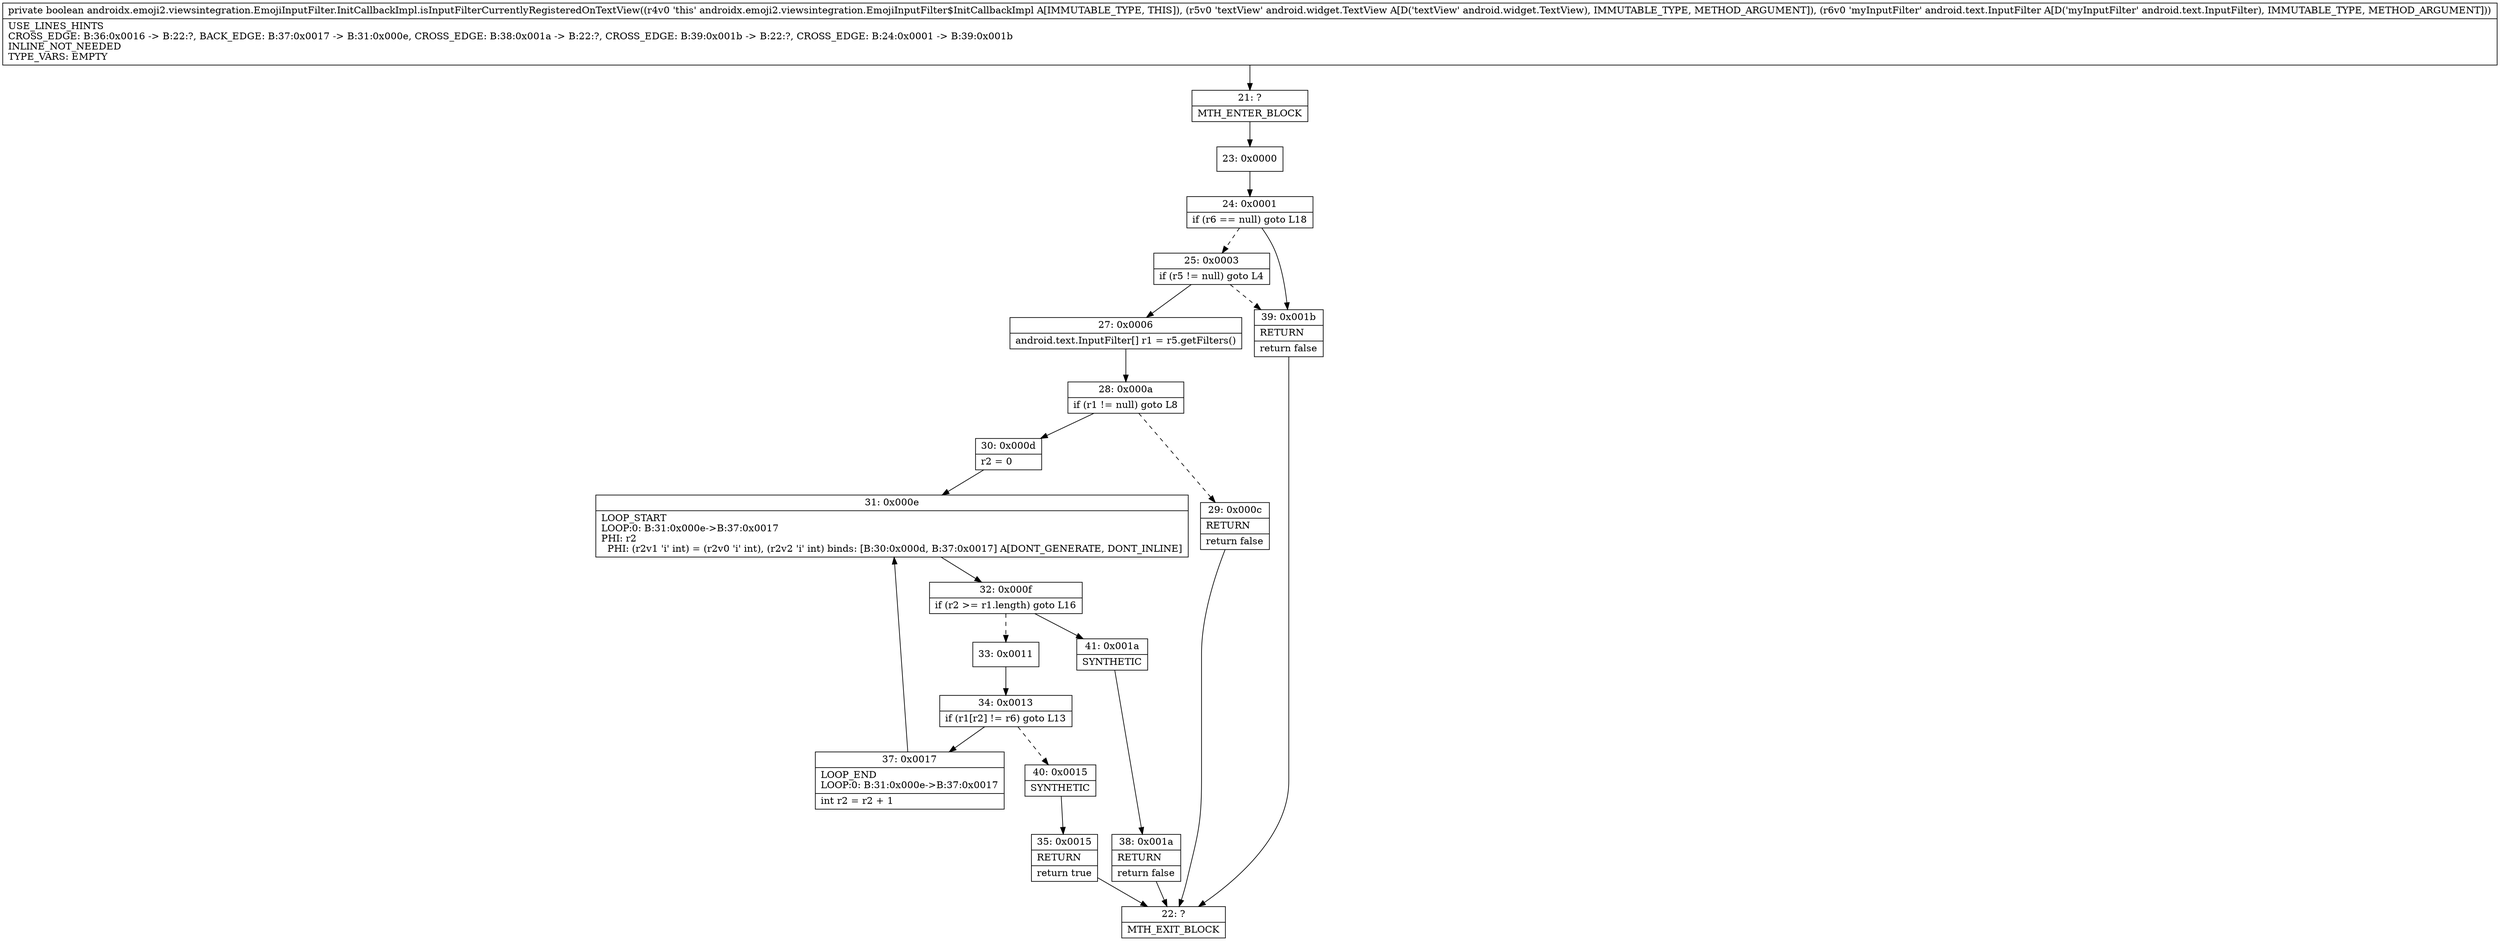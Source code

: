 digraph "CFG forandroidx.emoji2.viewsintegration.EmojiInputFilter.InitCallbackImpl.isInputFilterCurrentlyRegisteredOnTextView(Landroid\/widget\/TextView;Landroid\/text\/InputFilter;)Z" {
Node_21 [shape=record,label="{21\:\ ?|MTH_ENTER_BLOCK\l}"];
Node_23 [shape=record,label="{23\:\ 0x0000}"];
Node_24 [shape=record,label="{24\:\ 0x0001|if (r6 == null) goto L18\l}"];
Node_25 [shape=record,label="{25\:\ 0x0003|if (r5 != null) goto L4\l}"];
Node_27 [shape=record,label="{27\:\ 0x0006|android.text.InputFilter[] r1 = r5.getFilters()\l}"];
Node_28 [shape=record,label="{28\:\ 0x000a|if (r1 != null) goto L8\l}"];
Node_29 [shape=record,label="{29\:\ 0x000c|RETURN\l|return false\l}"];
Node_22 [shape=record,label="{22\:\ ?|MTH_EXIT_BLOCK\l}"];
Node_30 [shape=record,label="{30\:\ 0x000d|r2 = 0\l}"];
Node_31 [shape=record,label="{31\:\ 0x000e|LOOP_START\lLOOP:0: B:31:0x000e\-\>B:37:0x0017\lPHI: r2 \l  PHI: (r2v1 'i' int) = (r2v0 'i' int), (r2v2 'i' int) binds: [B:30:0x000d, B:37:0x0017] A[DONT_GENERATE, DONT_INLINE]\l}"];
Node_32 [shape=record,label="{32\:\ 0x000f|if (r2 \>= r1.length) goto L16\l}"];
Node_33 [shape=record,label="{33\:\ 0x0011}"];
Node_34 [shape=record,label="{34\:\ 0x0013|if (r1[r2] != r6) goto L13\l}"];
Node_37 [shape=record,label="{37\:\ 0x0017|LOOP_END\lLOOP:0: B:31:0x000e\-\>B:37:0x0017\l|int r2 = r2 + 1\l}"];
Node_40 [shape=record,label="{40\:\ 0x0015|SYNTHETIC\l}"];
Node_35 [shape=record,label="{35\:\ 0x0015|RETURN\l|return true\l}"];
Node_41 [shape=record,label="{41\:\ 0x001a|SYNTHETIC\l}"];
Node_38 [shape=record,label="{38\:\ 0x001a|RETURN\l|return false\l}"];
Node_39 [shape=record,label="{39\:\ 0x001b|RETURN\l|return false\l}"];
MethodNode[shape=record,label="{private boolean androidx.emoji2.viewsintegration.EmojiInputFilter.InitCallbackImpl.isInputFilterCurrentlyRegisteredOnTextView((r4v0 'this' androidx.emoji2.viewsintegration.EmojiInputFilter$InitCallbackImpl A[IMMUTABLE_TYPE, THIS]), (r5v0 'textView' android.widget.TextView A[D('textView' android.widget.TextView), IMMUTABLE_TYPE, METHOD_ARGUMENT]), (r6v0 'myInputFilter' android.text.InputFilter A[D('myInputFilter' android.text.InputFilter), IMMUTABLE_TYPE, METHOD_ARGUMENT]))  | USE_LINES_HINTS\lCROSS_EDGE: B:36:0x0016 \-\> B:22:?, BACK_EDGE: B:37:0x0017 \-\> B:31:0x000e, CROSS_EDGE: B:38:0x001a \-\> B:22:?, CROSS_EDGE: B:39:0x001b \-\> B:22:?, CROSS_EDGE: B:24:0x0001 \-\> B:39:0x001b\lINLINE_NOT_NEEDED\lTYPE_VARS: EMPTY\l}"];
MethodNode -> Node_21;Node_21 -> Node_23;
Node_23 -> Node_24;
Node_24 -> Node_25[style=dashed];
Node_24 -> Node_39;
Node_25 -> Node_27;
Node_25 -> Node_39[style=dashed];
Node_27 -> Node_28;
Node_28 -> Node_29[style=dashed];
Node_28 -> Node_30;
Node_29 -> Node_22;
Node_30 -> Node_31;
Node_31 -> Node_32;
Node_32 -> Node_33[style=dashed];
Node_32 -> Node_41;
Node_33 -> Node_34;
Node_34 -> Node_37;
Node_34 -> Node_40[style=dashed];
Node_37 -> Node_31;
Node_40 -> Node_35;
Node_35 -> Node_22;
Node_41 -> Node_38;
Node_38 -> Node_22;
Node_39 -> Node_22;
}

